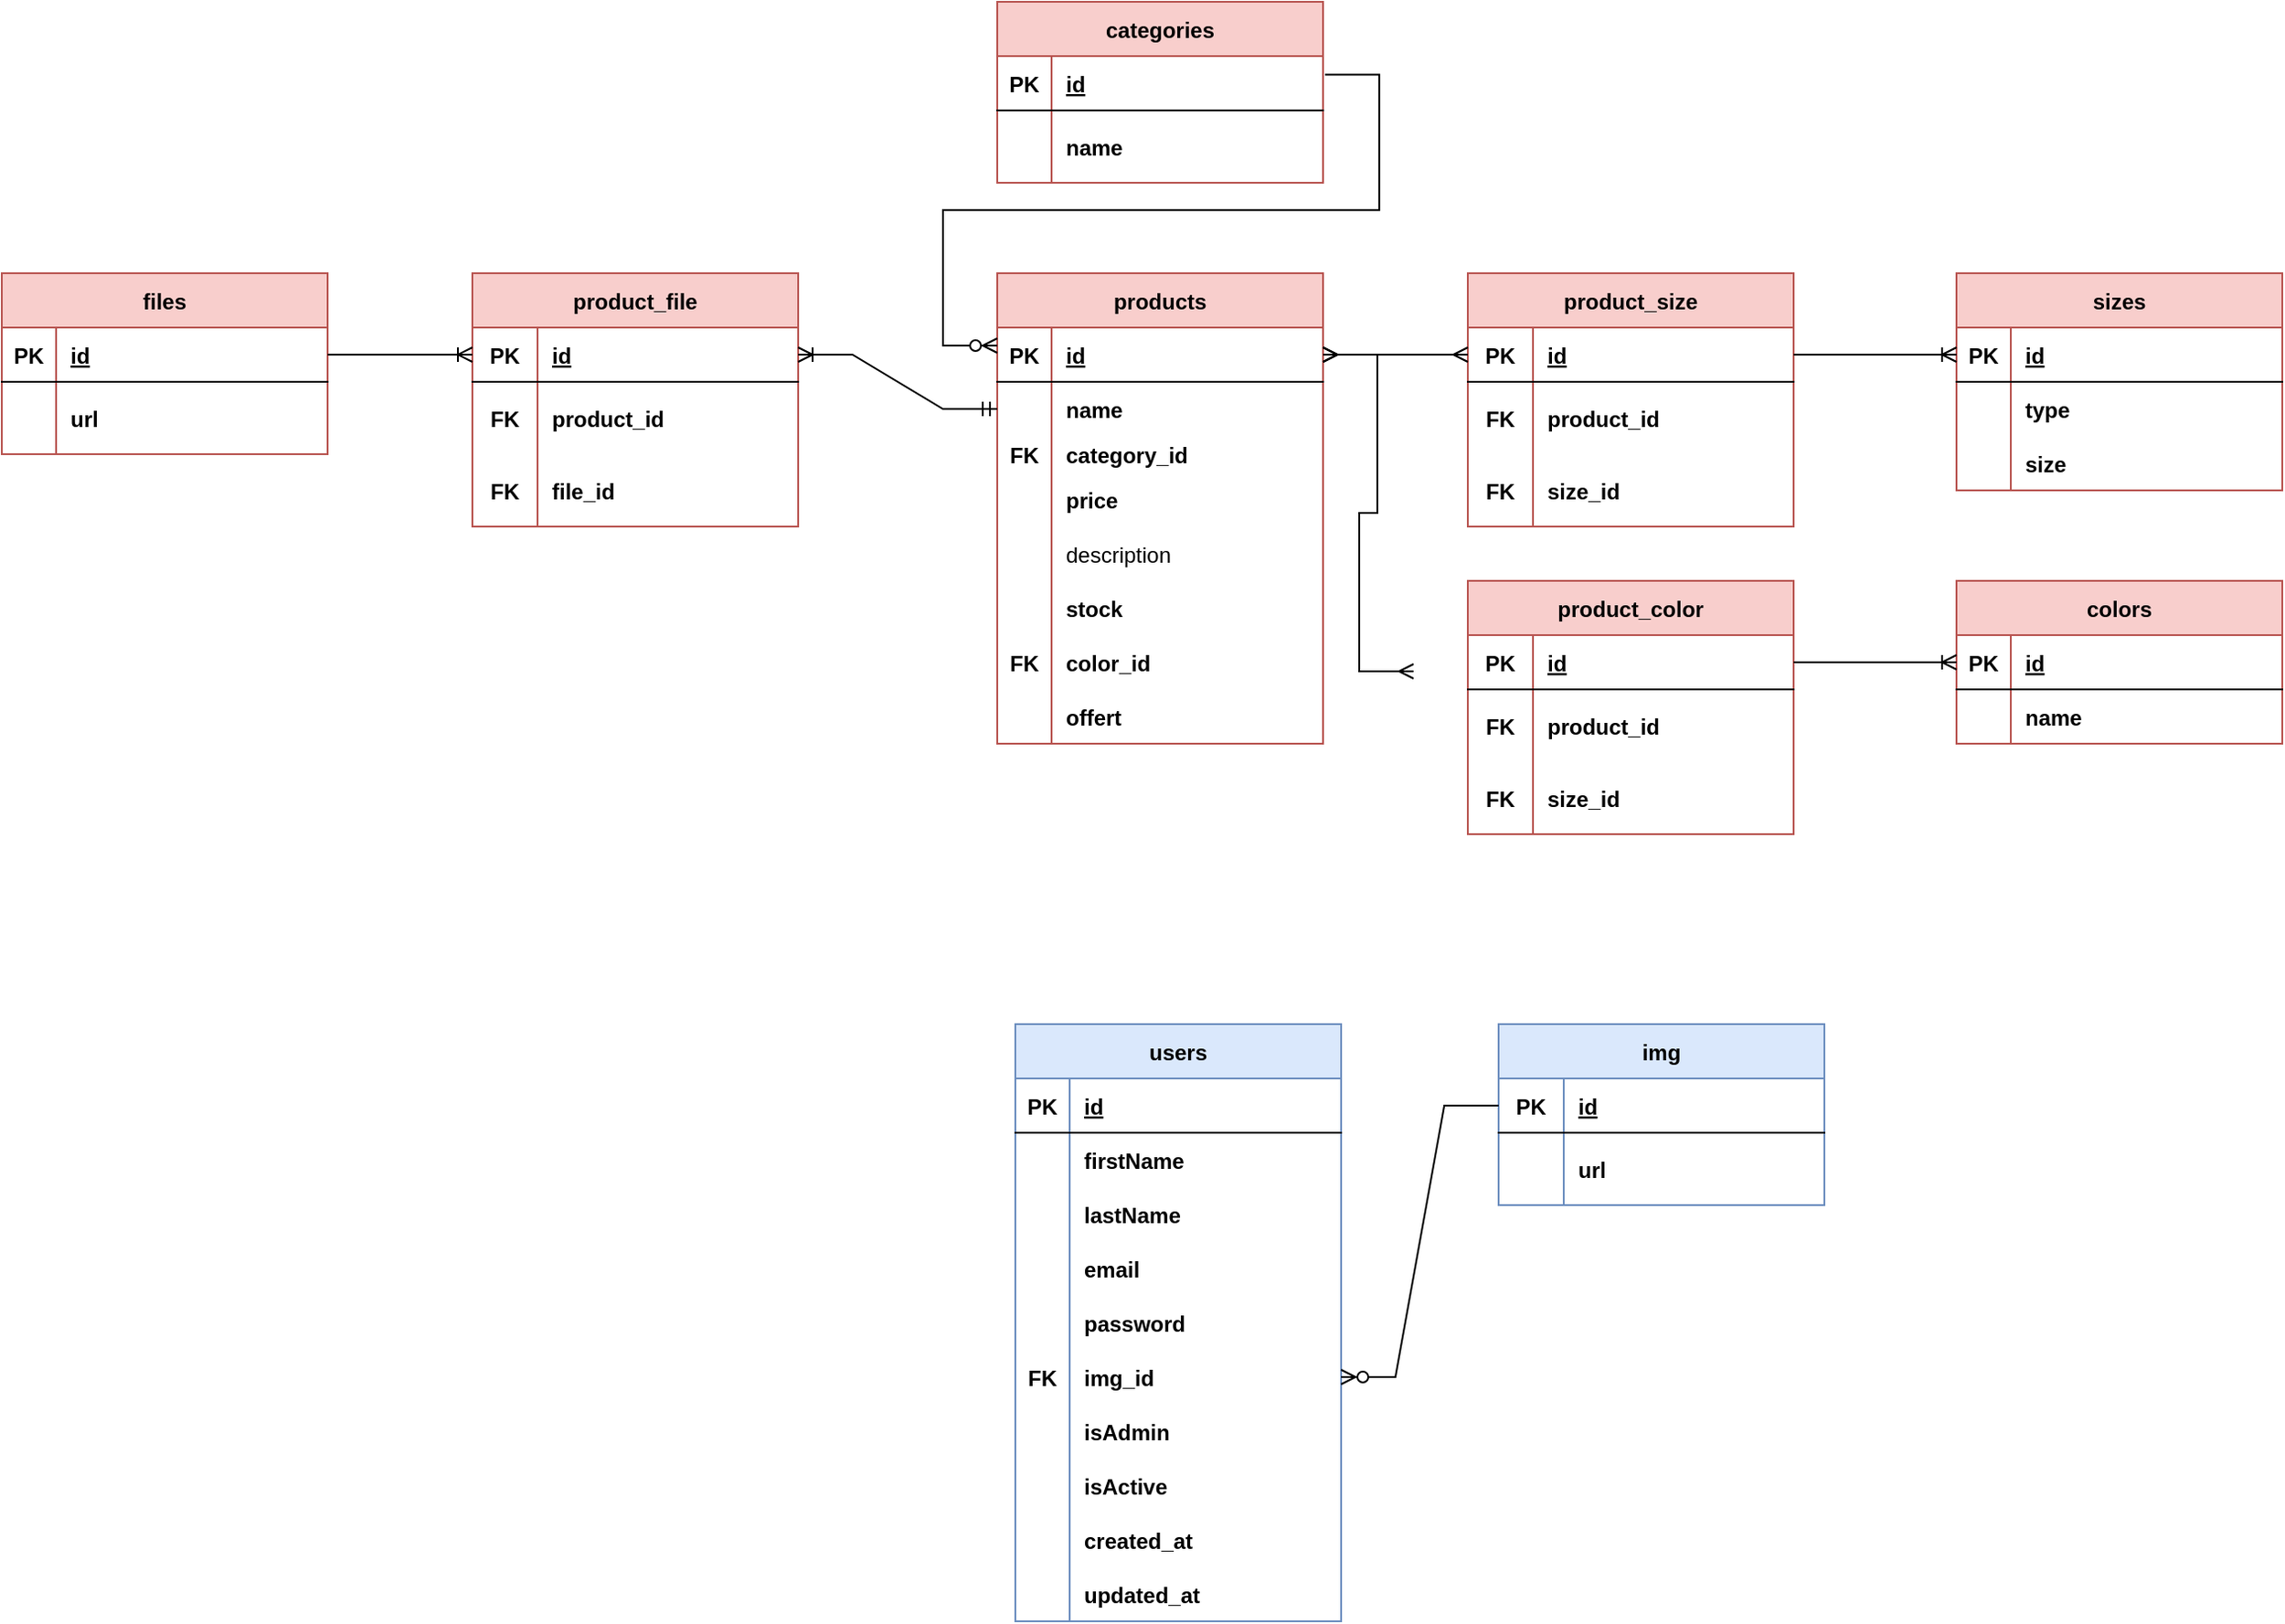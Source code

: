 <mxfile version="18.0.1" type="device"><diagram id="iajrksbG7-iOFeradj6y" name="Page-1"><mxGraphModel dx="1405" dy="705" grid="1" gridSize="10" guides="1" tooltips="1" connect="1" arrows="1" fold="1" page="1" pageScale="1" pageWidth="827" pageHeight="1169" math="0" shadow="0"><root><mxCell id="0"/><mxCell id="1" parent="0"/><mxCell id="GEAb3aBUhUumGhscxFOA-1" value="products" style="shape=table;startSize=30;container=1;collapsible=1;childLayout=tableLayout;fixedRows=1;rowLines=0;fontStyle=1;align=center;resizeLast=1;labelBackgroundColor=none;labelBorderColor=none;fillColor=#f8cecc;strokeColor=#b85450;" parent="1" vertex="1"><mxGeometry x="550" y="170" width="180" height="260" as="geometry"/></mxCell><mxCell id="GEAb3aBUhUumGhscxFOA-2" value="" style="shape=tableRow;horizontal=0;startSize=0;swimlaneHead=0;swimlaneBody=0;fillColor=none;collapsible=0;dropTarget=0;points=[[0,0.5],[1,0.5]];portConstraint=eastwest;top=0;left=0;right=0;bottom=1;" parent="GEAb3aBUhUumGhscxFOA-1" vertex="1"><mxGeometry y="30" width="180" height="30" as="geometry"/></mxCell><mxCell id="GEAb3aBUhUumGhscxFOA-3" value="PK" style="shape=partialRectangle;connectable=0;fillColor=none;top=0;left=0;bottom=0;right=0;fontStyle=1;overflow=hidden;" parent="GEAb3aBUhUumGhscxFOA-2" vertex="1"><mxGeometry width="30" height="30" as="geometry"><mxRectangle width="30" height="30" as="alternateBounds"/></mxGeometry></mxCell><mxCell id="GEAb3aBUhUumGhscxFOA-4" value="id" style="shape=partialRectangle;connectable=0;fillColor=none;top=0;left=0;bottom=0;right=0;align=left;spacingLeft=6;fontStyle=5;overflow=hidden;" parent="GEAb3aBUhUumGhscxFOA-2" vertex="1"><mxGeometry x="30" width="150" height="30" as="geometry"><mxRectangle width="150" height="30" as="alternateBounds"/></mxGeometry></mxCell><mxCell id="GEAb3aBUhUumGhscxFOA-5" value="" style="shape=tableRow;horizontal=0;startSize=0;swimlaneHead=0;swimlaneBody=0;fillColor=none;collapsible=0;dropTarget=0;points=[[0,0.5],[1,0.5]];portConstraint=eastwest;top=0;left=0;right=0;bottom=0;" parent="GEAb3aBUhUumGhscxFOA-1" vertex="1"><mxGeometry y="60" width="180" height="30" as="geometry"/></mxCell><mxCell id="GEAb3aBUhUumGhscxFOA-6" value="" style="shape=partialRectangle;connectable=0;fillColor=none;top=0;left=0;bottom=0;right=0;editable=1;overflow=hidden;" parent="GEAb3aBUhUumGhscxFOA-5" vertex="1"><mxGeometry width="30" height="30" as="geometry"><mxRectangle width="30" height="30" as="alternateBounds"/></mxGeometry></mxCell><mxCell id="GEAb3aBUhUumGhscxFOA-7" value="name" style="shape=partialRectangle;connectable=0;fillColor=none;top=0;left=0;bottom=0;right=0;align=left;spacingLeft=6;overflow=hidden;fontStyle=1" parent="GEAb3aBUhUumGhscxFOA-5" vertex="1"><mxGeometry x="30" width="150" height="30" as="geometry"><mxRectangle width="150" height="30" as="alternateBounds"/></mxGeometry></mxCell><mxCell id="GEAb3aBUhUumGhscxFOA-8" value="" style="shape=tableRow;horizontal=0;startSize=0;swimlaneHead=0;swimlaneBody=0;fillColor=none;collapsible=0;dropTarget=0;points=[[0,0.5],[1,0.5]];portConstraint=eastwest;top=0;left=0;right=0;bottom=0;" parent="GEAb3aBUhUumGhscxFOA-1" vertex="1"><mxGeometry y="90" width="180" height="20" as="geometry"/></mxCell><mxCell id="GEAb3aBUhUumGhscxFOA-9" value="FK" style="shape=partialRectangle;connectable=0;fillColor=none;top=0;left=0;bottom=0;right=0;editable=1;overflow=hidden;fontStyle=1" parent="GEAb3aBUhUumGhscxFOA-8" vertex="1"><mxGeometry width="30" height="20" as="geometry"><mxRectangle width="30" height="20" as="alternateBounds"/></mxGeometry></mxCell><mxCell id="GEAb3aBUhUumGhscxFOA-10" value="category_id" style="shape=partialRectangle;connectable=0;fillColor=none;top=0;left=0;bottom=0;right=0;align=left;spacingLeft=6;overflow=hidden;fontStyle=1" parent="GEAb3aBUhUumGhscxFOA-8" vertex="1"><mxGeometry x="30" width="150" height="20" as="geometry"><mxRectangle width="150" height="20" as="alternateBounds"/></mxGeometry></mxCell><mxCell id="GEAb3aBUhUumGhscxFOA-23" value="" style="shape=tableRow;horizontal=0;startSize=0;swimlaneHead=0;swimlaneBody=0;fillColor=none;collapsible=0;dropTarget=0;points=[[0,0.5],[1,0.5]];portConstraint=eastwest;top=0;left=0;right=0;bottom=0;" parent="GEAb3aBUhUumGhscxFOA-1" vertex="1"><mxGeometry y="110" width="180" height="30" as="geometry"/></mxCell><mxCell id="GEAb3aBUhUumGhscxFOA-24" value="" style="shape=partialRectangle;connectable=0;fillColor=none;top=0;left=0;bottom=0;right=0;editable=1;overflow=hidden;" parent="GEAb3aBUhUumGhscxFOA-23" vertex="1"><mxGeometry width="30" height="30" as="geometry"><mxRectangle width="30" height="30" as="alternateBounds"/></mxGeometry></mxCell><mxCell id="GEAb3aBUhUumGhscxFOA-25" value="price" style="shape=partialRectangle;connectable=0;fillColor=none;top=0;left=0;bottom=0;right=0;align=left;spacingLeft=6;overflow=hidden;fontStyle=1" parent="GEAb3aBUhUumGhscxFOA-23" vertex="1"><mxGeometry x="30" width="150" height="30" as="geometry"><mxRectangle width="150" height="30" as="alternateBounds"/></mxGeometry></mxCell><mxCell id="GEAb3aBUhUumGhscxFOA-26" value="" style="shape=tableRow;horizontal=0;startSize=0;swimlaneHead=0;swimlaneBody=0;fillColor=none;collapsible=0;dropTarget=0;points=[[0,0.5],[1,0.5]];portConstraint=eastwest;top=0;left=0;right=0;bottom=0;" parent="GEAb3aBUhUumGhscxFOA-1" vertex="1"><mxGeometry y="140" width="180" height="30" as="geometry"/></mxCell><mxCell id="GEAb3aBUhUumGhscxFOA-27" value="" style="shape=partialRectangle;connectable=0;fillColor=none;top=0;left=0;bottom=0;right=0;editable=1;overflow=hidden;" parent="GEAb3aBUhUumGhscxFOA-26" vertex="1"><mxGeometry width="30" height="30" as="geometry"><mxRectangle width="30" height="30" as="alternateBounds"/></mxGeometry></mxCell><mxCell id="GEAb3aBUhUumGhscxFOA-28" value="description" style="shape=partialRectangle;connectable=0;fillColor=none;top=0;left=0;bottom=0;right=0;align=left;spacingLeft=6;overflow=hidden;" parent="GEAb3aBUhUumGhscxFOA-26" vertex="1"><mxGeometry x="30" width="150" height="30" as="geometry"><mxRectangle width="150" height="30" as="alternateBounds"/></mxGeometry></mxCell><mxCell id="GEAb3aBUhUumGhscxFOA-29" value="" style="shape=tableRow;horizontal=0;startSize=0;swimlaneHead=0;swimlaneBody=0;fillColor=none;collapsible=0;dropTarget=0;points=[[0,0.5],[1,0.5]];portConstraint=eastwest;top=0;left=0;right=0;bottom=0;" parent="GEAb3aBUhUumGhscxFOA-1" vertex="1"><mxGeometry y="170" width="180" height="30" as="geometry"/></mxCell><mxCell id="GEAb3aBUhUumGhscxFOA-30" value="" style="shape=partialRectangle;connectable=0;fillColor=none;top=0;left=0;bottom=0;right=0;editable=1;overflow=hidden;" parent="GEAb3aBUhUumGhscxFOA-29" vertex="1"><mxGeometry width="30" height="30" as="geometry"><mxRectangle width="30" height="30" as="alternateBounds"/></mxGeometry></mxCell><mxCell id="GEAb3aBUhUumGhscxFOA-31" value="stock" style="shape=partialRectangle;connectable=0;fillColor=none;top=0;left=0;bottom=0;right=0;align=left;spacingLeft=6;overflow=hidden;fontStyle=1" parent="GEAb3aBUhUumGhscxFOA-29" vertex="1"><mxGeometry x="30" width="150" height="30" as="geometry"><mxRectangle width="150" height="30" as="alternateBounds"/></mxGeometry></mxCell><mxCell id="GEAb3aBUhUumGhscxFOA-35" value="" style="shape=tableRow;horizontal=0;startSize=0;swimlaneHead=0;swimlaneBody=0;fillColor=none;collapsible=0;dropTarget=0;points=[[0,0.5],[1,0.5]];portConstraint=eastwest;top=0;left=0;right=0;bottom=0;" parent="GEAb3aBUhUumGhscxFOA-1" vertex="1"><mxGeometry y="200" width="180" height="30" as="geometry"/></mxCell><mxCell id="GEAb3aBUhUumGhscxFOA-36" value="FK" style="shape=partialRectangle;connectable=0;fillColor=none;top=0;left=0;bottom=0;right=0;editable=1;overflow=hidden;fontStyle=1" parent="GEAb3aBUhUumGhscxFOA-35" vertex="1"><mxGeometry width="30" height="30" as="geometry"><mxRectangle width="30" height="30" as="alternateBounds"/></mxGeometry></mxCell><mxCell id="GEAb3aBUhUumGhscxFOA-37" value="color_id" style="shape=partialRectangle;connectable=0;fillColor=none;top=0;left=0;bottom=0;right=0;align=left;spacingLeft=6;overflow=hidden;fontStyle=1" parent="GEAb3aBUhUumGhscxFOA-35" vertex="1"><mxGeometry x="30" width="150" height="30" as="geometry"><mxRectangle width="150" height="30" as="alternateBounds"/></mxGeometry></mxCell><mxCell id="GEAb3aBUhUumGhscxFOA-38" value="" style="shape=tableRow;horizontal=0;startSize=0;swimlaneHead=0;swimlaneBody=0;fillColor=none;collapsible=0;dropTarget=0;points=[[0,0.5],[1,0.5]];portConstraint=eastwest;top=0;left=0;right=0;bottom=0;" parent="GEAb3aBUhUumGhscxFOA-1" vertex="1"><mxGeometry y="230" width="180" height="30" as="geometry"/></mxCell><mxCell id="GEAb3aBUhUumGhscxFOA-39" value="" style="shape=partialRectangle;connectable=0;fillColor=none;top=0;left=0;bottom=0;right=0;editable=1;overflow=hidden;" parent="GEAb3aBUhUumGhscxFOA-38" vertex="1"><mxGeometry width="30" height="30" as="geometry"><mxRectangle width="30" height="30" as="alternateBounds"/></mxGeometry></mxCell><mxCell id="GEAb3aBUhUumGhscxFOA-40" value="offert" style="shape=partialRectangle;connectable=0;fillColor=none;top=0;left=0;bottom=0;right=0;align=left;spacingLeft=6;overflow=hidden;fontStyle=1" parent="GEAb3aBUhUumGhscxFOA-38" vertex="1"><mxGeometry x="30" width="150" height="30" as="geometry"><mxRectangle width="150" height="30" as="alternateBounds"/></mxGeometry></mxCell><mxCell id="GEAb3aBUhUumGhscxFOA-41" value="users" style="shape=table;startSize=30;container=1;collapsible=1;childLayout=tableLayout;fixedRows=1;rowLines=0;fontStyle=1;align=center;resizeLast=1;fillColor=#dae8fc;strokeColor=#6c8ebf;" parent="1" vertex="1"><mxGeometry x="560" y="585" width="180" height="330" as="geometry"/></mxCell><mxCell id="GEAb3aBUhUumGhscxFOA-42" value="" style="shape=tableRow;horizontal=0;startSize=0;swimlaneHead=0;swimlaneBody=0;fillColor=none;collapsible=0;dropTarget=0;points=[[0,0.5],[1,0.5]];portConstraint=eastwest;top=0;left=0;right=0;bottom=1;" parent="GEAb3aBUhUumGhscxFOA-41" vertex="1"><mxGeometry y="30" width="180" height="30" as="geometry"/></mxCell><mxCell id="GEAb3aBUhUumGhscxFOA-43" value="PK" style="shape=partialRectangle;connectable=0;fillColor=none;top=0;left=0;bottom=0;right=0;fontStyle=1;overflow=hidden;" parent="GEAb3aBUhUumGhscxFOA-42" vertex="1"><mxGeometry width="30" height="30" as="geometry"><mxRectangle width="30" height="30" as="alternateBounds"/></mxGeometry></mxCell><mxCell id="GEAb3aBUhUumGhscxFOA-44" value="id" style="shape=partialRectangle;connectable=0;fillColor=none;top=0;left=0;bottom=0;right=0;align=left;spacingLeft=6;fontStyle=5;overflow=hidden;" parent="GEAb3aBUhUumGhscxFOA-42" vertex="1"><mxGeometry x="30" width="150" height="30" as="geometry"><mxRectangle width="150" height="30" as="alternateBounds"/></mxGeometry></mxCell><mxCell id="GEAb3aBUhUumGhscxFOA-45" value="" style="shape=tableRow;horizontal=0;startSize=0;swimlaneHead=0;swimlaneBody=0;fillColor=none;collapsible=0;dropTarget=0;points=[[0,0.5],[1,0.5]];portConstraint=eastwest;top=0;left=0;right=0;bottom=0;" parent="GEAb3aBUhUumGhscxFOA-41" vertex="1"><mxGeometry y="60" width="180" height="30" as="geometry"/></mxCell><mxCell id="GEAb3aBUhUumGhscxFOA-46" value="" style="shape=partialRectangle;connectable=0;fillColor=none;top=0;left=0;bottom=0;right=0;editable=1;overflow=hidden;" parent="GEAb3aBUhUumGhscxFOA-45" vertex="1"><mxGeometry width="30" height="30" as="geometry"><mxRectangle width="30" height="30" as="alternateBounds"/></mxGeometry></mxCell><mxCell id="GEAb3aBUhUumGhscxFOA-47" value="firstName" style="shape=partialRectangle;connectable=0;fillColor=none;top=0;left=0;bottom=0;right=0;align=left;spacingLeft=6;overflow=hidden;fontStyle=1" parent="GEAb3aBUhUumGhscxFOA-45" vertex="1"><mxGeometry x="30" width="150" height="30" as="geometry"><mxRectangle width="150" height="30" as="alternateBounds"/></mxGeometry></mxCell><mxCell id="GEAb3aBUhUumGhscxFOA-48" value="" style="shape=tableRow;horizontal=0;startSize=0;swimlaneHead=0;swimlaneBody=0;fillColor=none;collapsible=0;dropTarget=0;points=[[0,0.5],[1,0.5]];portConstraint=eastwest;top=0;left=0;right=0;bottom=0;" parent="GEAb3aBUhUumGhscxFOA-41" vertex="1"><mxGeometry y="90" width="180" height="30" as="geometry"/></mxCell><mxCell id="GEAb3aBUhUumGhscxFOA-49" value="" style="shape=partialRectangle;connectable=0;fillColor=none;top=0;left=0;bottom=0;right=0;editable=1;overflow=hidden;" parent="GEAb3aBUhUumGhscxFOA-48" vertex="1"><mxGeometry width="30" height="30" as="geometry"><mxRectangle width="30" height="30" as="alternateBounds"/></mxGeometry></mxCell><mxCell id="GEAb3aBUhUumGhscxFOA-50" value="lastName" style="shape=partialRectangle;connectable=0;fillColor=none;top=0;left=0;bottom=0;right=0;align=left;spacingLeft=6;overflow=hidden;fontStyle=1" parent="GEAb3aBUhUumGhscxFOA-48" vertex="1"><mxGeometry x="30" width="150" height="30" as="geometry"><mxRectangle width="150" height="30" as="alternateBounds"/></mxGeometry></mxCell><mxCell id="GEAb3aBUhUumGhscxFOA-51" value="" style="shape=tableRow;horizontal=0;startSize=0;swimlaneHead=0;swimlaneBody=0;fillColor=none;collapsible=0;dropTarget=0;points=[[0,0.5],[1,0.5]];portConstraint=eastwest;top=0;left=0;right=0;bottom=0;" parent="GEAb3aBUhUumGhscxFOA-41" vertex="1"><mxGeometry y="120" width="180" height="30" as="geometry"/></mxCell><mxCell id="GEAb3aBUhUumGhscxFOA-52" value="" style="shape=partialRectangle;connectable=0;fillColor=none;top=0;left=0;bottom=0;right=0;editable=1;overflow=hidden;" parent="GEAb3aBUhUumGhscxFOA-51" vertex="1"><mxGeometry width="30" height="30" as="geometry"><mxRectangle width="30" height="30" as="alternateBounds"/></mxGeometry></mxCell><mxCell id="GEAb3aBUhUumGhscxFOA-53" value="email" style="shape=partialRectangle;connectable=0;fillColor=none;top=0;left=0;bottom=0;right=0;align=left;spacingLeft=6;overflow=hidden;fontStyle=1" parent="GEAb3aBUhUumGhscxFOA-51" vertex="1"><mxGeometry x="30" width="150" height="30" as="geometry"><mxRectangle width="150" height="30" as="alternateBounds"/></mxGeometry></mxCell><mxCell id="GEAb3aBUhUumGhscxFOA-54" value="" style="shape=tableRow;horizontal=0;startSize=0;swimlaneHead=0;swimlaneBody=0;fillColor=none;collapsible=0;dropTarget=0;points=[[0,0.5],[1,0.5]];portConstraint=eastwest;top=0;left=0;right=0;bottom=0;" parent="GEAb3aBUhUumGhscxFOA-41" vertex="1"><mxGeometry y="150" width="180" height="30" as="geometry"/></mxCell><mxCell id="GEAb3aBUhUumGhscxFOA-55" value="" style="shape=partialRectangle;connectable=0;fillColor=none;top=0;left=0;bottom=0;right=0;editable=1;overflow=hidden;" parent="GEAb3aBUhUumGhscxFOA-54" vertex="1"><mxGeometry width="30" height="30" as="geometry"><mxRectangle width="30" height="30" as="alternateBounds"/></mxGeometry></mxCell><mxCell id="GEAb3aBUhUumGhscxFOA-56" value="password" style="shape=partialRectangle;connectable=0;fillColor=none;top=0;left=0;bottom=0;right=0;align=left;spacingLeft=6;overflow=hidden;fontStyle=1" parent="GEAb3aBUhUumGhscxFOA-54" vertex="1"><mxGeometry x="30" width="150" height="30" as="geometry"><mxRectangle width="150" height="30" as="alternateBounds"/></mxGeometry></mxCell><mxCell id="GEAb3aBUhUumGhscxFOA-57" value="" style="shape=tableRow;horizontal=0;startSize=0;swimlaneHead=0;swimlaneBody=0;fillColor=none;collapsible=0;dropTarget=0;points=[[0,0.5],[1,0.5]];portConstraint=eastwest;top=0;left=0;right=0;bottom=0;" parent="GEAb3aBUhUumGhscxFOA-41" vertex="1"><mxGeometry y="180" width="180" height="30" as="geometry"/></mxCell><mxCell id="GEAb3aBUhUumGhscxFOA-58" value="FK" style="shape=partialRectangle;connectable=0;fillColor=none;top=0;left=0;bottom=0;right=0;editable=1;overflow=hidden;fontStyle=1" parent="GEAb3aBUhUumGhscxFOA-57" vertex="1"><mxGeometry width="30" height="30" as="geometry"><mxRectangle width="30" height="30" as="alternateBounds"/></mxGeometry></mxCell><mxCell id="GEAb3aBUhUumGhscxFOA-59" value="img_id" style="shape=partialRectangle;connectable=0;fillColor=none;top=0;left=0;bottom=0;right=0;align=left;spacingLeft=6;overflow=hidden;fontStyle=1" parent="GEAb3aBUhUumGhscxFOA-57" vertex="1"><mxGeometry x="30" width="150" height="30" as="geometry"><mxRectangle width="150" height="30" as="alternateBounds"/></mxGeometry></mxCell><mxCell id="GEAb3aBUhUumGhscxFOA-60" value="" style="shape=tableRow;horizontal=0;startSize=0;swimlaneHead=0;swimlaneBody=0;fillColor=none;collapsible=0;dropTarget=0;points=[[0,0.5],[1,0.5]];portConstraint=eastwest;top=0;left=0;right=0;bottom=0;" parent="GEAb3aBUhUumGhscxFOA-41" vertex="1"><mxGeometry y="210" width="180" height="30" as="geometry"/></mxCell><mxCell id="GEAb3aBUhUumGhscxFOA-61" value="" style="shape=partialRectangle;connectable=0;fillColor=none;top=0;left=0;bottom=0;right=0;editable=1;overflow=hidden;" parent="GEAb3aBUhUumGhscxFOA-60" vertex="1"><mxGeometry width="30" height="30" as="geometry"><mxRectangle width="30" height="30" as="alternateBounds"/></mxGeometry></mxCell><mxCell id="GEAb3aBUhUumGhscxFOA-62" value="isAdmin" style="shape=partialRectangle;connectable=0;fillColor=none;top=0;left=0;bottom=0;right=0;align=left;spacingLeft=6;overflow=hidden;fontStyle=1" parent="GEAb3aBUhUumGhscxFOA-60" vertex="1"><mxGeometry x="30" width="150" height="30" as="geometry"><mxRectangle width="150" height="30" as="alternateBounds"/></mxGeometry></mxCell><mxCell id="GEAb3aBUhUumGhscxFOA-63" value="" style="shape=tableRow;horizontal=0;startSize=0;swimlaneHead=0;swimlaneBody=0;fillColor=none;collapsible=0;dropTarget=0;points=[[0,0.5],[1,0.5]];portConstraint=eastwest;top=0;left=0;right=0;bottom=0;" parent="GEAb3aBUhUumGhscxFOA-41" vertex="1"><mxGeometry y="240" width="180" height="30" as="geometry"/></mxCell><mxCell id="GEAb3aBUhUumGhscxFOA-64" value="" style="shape=partialRectangle;connectable=0;fillColor=none;top=0;left=0;bottom=0;right=0;editable=1;overflow=hidden;" parent="GEAb3aBUhUumGhscxFOA-63" vertex="1"><mxGeometry width="30" height="30" as="geometry"><mxRectangle width="30" height="30" as="alternateBounds"/></mxGeometry></mxCell><mxCell id="GEAb3aBUhUumGhscxFOA-65" value="isActive" style="shape=partialRectangle;connectable=0;fillColor=none;top=0;left=0;bottom=0;right=0;align=left;spacingLeft=6;overflow=hidden;fontStyle=1" parent="GEAb3aBUhUumGhscxFOA-63" vertex="1"><mxGeometry x="30" width="150" height="30" as="geometry"><mxRectangle width="150" height="30" as="alternateBounds"/></mxGeometry></mxCell><mxCell id="GEAb3aBUhUumGhscxFOA-423" value="" style="shape=tableRow;horizontal=0;startSize=0;swimlaneHead=0;swimlaneBody=0;fillColor=none;collapsible=0;dropTarget=0;points=[[0,0.5],[1,0.5]];portConstraint=eastwest;top=0;left=0;right=0;bottom=0;" parent="GEAb3aBUhUumGhscxFOA-41" vertex="1"><mxGeometry y="270" width="180" height="30" as="geometry"/></mxCell><mxCell id="GEAb3aBUhUumGhscxFOA-424" value="" style="shape=partialRectangle;connectable=0;fillColor=none;top=0;left=0;bottom=0;right=0;editable=1;overflow=hidden;" parent="GEAb3aBUhUumGhscxFOA-423" vertex="1"><mxGeometry width="30" height="30" as="geometry"><mxRectangle width="30" height="30" as="alternateBounds"/></mxGeometry></mxCell><mxCell id="GEAb3aBUhUumGhscxFOA-425" value="created_at" style="shape=partialRectangle;connectable=0;fillColor=none;top=0;left=0;bottom=0;right=0;align=left;spacingLeft=6;overflow=hidden;fontStyle=1" parent="GEAb3aBUhUumGhscxFOA-423" vertex="1"><mxGeometry x="30" width="150" height="30" as="geometry"><mxRectangle width="150" height="30" as="alternateBounds"/></mxGeometry></mxCell><mxCell id="GemxtytP-5EKlmzL_Mdu-1" value="" style="shape=tableRow;horizontal=0;startSize=0;swimlaneHead=0;swimlaneBody=0;fillColor=none;collapsible=0;dropTarget=0;points=[[0,0.5],[1,0.5]];portConstraint=eastwest;top=0;left=0;right=0;bottom=0;" parent="GEAb3aBUhUumGhscxFOA-41" vertex="1"><mxGeometry y="300" width="180" height="30" as="geometry"/></mxCell><mxCell id="GemxtytP-5EKlmzL_Mdu-2" value="" style="shape=partialRectangle;connectable=0;fillColor=none;top=0;left=0;bottom=0;right=0;editable=1;overflow=hidden;" parent="GemxtytP-5EKlmzL_Mdu-1" vertex="1"><mxGeometry width="30" height="30" as="geometry"><mxRectangle width="30" height="30" as="alternateBounds"/></mxGeometry></mxCell><mxCell id="GemxtytP-5EKlmzL_Mdu-3" value="updated_at" style="shape=partialRectangle;connectable=0;fillColor=none;top=0;left=0;bottom=0;right=0;align=left;spacingLeft=6;overflow=hidden;fontStyle=1" parent="GemxtytP-5EKlmzL_Mdu-1" vertex="1"><mxGeometry x="30" width="150" height="30" as="geometry"><mxRectangle width="150" height="30" as="alternateBounds"/></mxGeometry></mxCell><mxCell id="GEAb3aBUhUumGhscxFOA-189" value="files" style="shape=table;startSize=30;container=1;collapsible=1;childLayout=tableLayout;fixedRows=1;rowLines=0;fontStyle=1;align=center;resizeLast=1;labelBorderColor=none;verticalAlign=middle;fillColor=#f8cecc;strokeColor=#b85450;" parent="1" vertex="1"><mxGeometry y="170" width="180" height="100" as="geometry"/></mxCell><mxCell id="GEAb3aBUhUumGhscxFOA-190" value="" style="shape=tableRow;horizontal=0;startSize=0;swimlaneHead=0;swimlaneBody=0;fillColor=none;collapsible=0;dropTarget=0;points=[[0,0.5],[1,0.5]];portConstraint=eastwest;top=0;left=0;right=0;bottom=1;labelBorderColor=default;" parent="GEAb3aBUhUumGhscxFOA-189" vertex="1"><mxGeometry y="30" width="180" height="30" as="geometry"/></mxCell><mxCell id="GEAb3aBUhUumGhscxFOA-191" value="PK" style="shape=partialRectangle;connectable=0;fillColor=none;top=0;left=0;bottom=0;right=0;fontStyle=1;overflow=hidden;labelBorderColor=none;" parent="GEAb3aBUhUumGhscxFOA-190" vertex="1"><mxGeometry width="30" height="30" as="geometry"><mxRectangle width="30" height="30" as="alternateBounds"/></mxGeometry></mxCell><mxCell id="GEAb3aBUhUumGhscxFOA-192" value="id" style="shape=partialRectangle;connectable=0;fillColor=none;top=0;left=0;bottom=0;right=0;align=left;spacingLeft=6;fontStyle=5;overflow=hidden;labelBorderColor=none;" parent="GEAb3aBUhUumGhscxFOA-190" vertex="1"><mxGeometry x="30" width="150" height="30" as="geometry"><mxRectangle width="150" height="30" as="alternateBounds"/></mxGeometry></mxCell><mxCell id="GEAb3aBUhUumGhscxFOA-228" value="" style="shape=tableRow;horizontal=0;startSize=0;swimlaneHead=0;swimlaneBody=0;fillColor=none;collapsible=0;dropTarget=0;points=[[0,0.5],[1,0.5]];portConstraint=eastwest;top=0;left=0;right=0;bottom=0;labelBorderColor=default;" parent="GEAb3aBUhUumGhscxFOA-189" vertex="1"><mxGeometry y="60" width="180" height="40" as="geometry"/></mxCell><mxCell id="GEAb3aBUhUumGhscxFOA-229" value="" style="shape=partialRectangle;connectable=0;fillColor=none;top=0;left=0;bottom=0;right=0;editable=1;overflow=hidden;labelBorderColor=default;" parent="GEAb3aBUhUumGhscxFOA-228" vertex="1"><mxGeometry width="30" height="40" as="geometry"><mxRectangle width="30" height="40" as="alternateBounds"/></mxGeometry></mxCell><mxCell id="GEAb3aBUhUumGhscxFOA-230" value="url" style="shape=partialRectangle;connectable=0;fillColor=none;top=0;left=0;bottom=0;right=0;align=left;spacingLeft=6;overflow=hidden;labelBorderColor=none;fontStyle=1" parent="GEAb3aBUhUumGhscxFOA-228" vertex="1"><mxGeometry x="30" width="150" height="40" as="geometry"><mxRectangle width="150" height="40" as="alternateBounds"/></mxGeometry></mxCell><mxCell id="GEAb3aBUhUumGhscxFOA-205" value="categories" style="shape=table;startSize=30;container=1;collapsible=1;childLayout=tableLayout;fixedRows=1;rowLines=0;fontStyle=1;align=center;resizeLast=1;labelBorderColor=none;verticalAlign=middle;fillColor=#f8cecc;strokeColor=#b85450;" parent="1" vertex="1"><mxGeometry x="550" y="20" width="180" height="100" as="geometry"/></mxCell><mxCell id="GEAb3aBUhUumGhscxFOA-206" value="" style="shape=tableRow;horizontal=0;startSize=0;swimlaneHead=0;swimlaneBody=0;fillColor=none;collapsible=0;dropTarget=0;points=[[0,0.5],[1,0.5]];portConstraint=eastwest;top=0;left=0;right=0;bottom=1;labelBorderColor=default;" parent="GEAb3aBUhUumGhscxFOA-205" vertex="1"><mxGeometry y="30" width="180" height="30" as="geometry"/></mxCell><mxCell id="GEAb3aBUhUumGhscxFOA-207" value="PK" style="shape=partialRectangle;connectable=0;fillColor=none;top=0;left=0;bottom=0;right=0;fontStyle=1;overflow=hidden;labelBorderColor=none;" parent="GEAb3aBUhUumGhscxFOA-206" vertex="1"><mxGeometry width="30" height="30" as="geometry"><mxRectangle width="30" height="30" as="alternateBounds"/></mxGeometry></mxCell><mxCell id="GEAb3aBUhUumGhscxFOA-208" value="id" style="shape=partialRectangle;connectable=0;fillColor=none;top=0;left=0;bottom=0;right=0;align=left;spacingLeft=6;fontStyle=5;overflow=hidden;labelBorderColor=none;" parent="GEAb3aBUhUumGhscxFOA-206" vertex="1"><mxGeometry x="30" width="150" height="30" as="geometry"><mxRectangle width="150" height="30" as="alternateBounds"/></mxGeometry></mxCell><mxCell id="GEAb3aBUhUumGhscxFOA-209" value="" style="shape=tableRow;horizontal=0;startSize=0;swimlaneHead=0;swimlaneBody=0;fillColor=none;collapsible=0;dropTarget=0;points=[[0,0.5],[1,0.5]];portConstraint=eastwest;top=0;left=0;right=0;bottom=0;labelBorderColor=default;" parent="GEAb3aBUhUumGhscxFOA-205" vertex="1"><mxGeometry y="60" width="180" height="40" as="geometry"/></mxCell><mxCell id="GEAb3aBUhUumGhscxFOA-210" value="" style="shape=partialRectangle;connectable=0;fillColor=none;top=0;left=0;bottom=0;right=0;editable=1;overflow=hidden;labelBorderColor=default;" parent="GEAb3aBUhUumGhscxFOA-209" vertex="1"><mxGeometry width="30" height="40" as="geometry"><mxRectangle width="30" height="40" as="alternateBounds"/></mxGeometry></mxCell><mxCell id="GEAb3aBUhUumGhscxFOA-211" value="name" style="shape=partialRectangle;connectable=0;fillColor=none;top=0;left=0;bottom=0;right=0;align=left;spacingLeft=6;overflow=hidden;labelBorderColor=none;fontStyle=1" parent="GEAb3aBUhUumGhscxFOA-209" vertex="1"><mxGeometry x="30" width="150" height="40" as="geometry"><mxRectangle width="150" height="40" as="alternateBounds"/></mxGeometry></mxCell><mxCell id="GEAb3aBUhUumGhscxFOA-231" value="product_file" style="shape=table;startSize=30;container=1;collapsible=1;childLayout=tableLayout;fixedRows=1;rowLines=0;fontStyle=1;align=center;resizeLast=1;labelBorderColor=none;verticalAlign=middle;fillColor=#f8cecc;strokeColor=#b85450;" parent="1" vertex="1"><mxGeometry x="260" y="170" width="180" height="140" as="geometry"/></mxCell><mxCell id="GEAb3aBUhUumGhscxFOA-232" value="" style="shape=tableRow;horizontal=0;startSize=0;swimlaneHead=0;swimlaneBody=0;fillColor=none;collapsible=0;dropTarget=0;points=[[0,0.5],[1,0.5]];portConstraint=eastwest;top=0;left=0;right=0;bottom=1;labelBorderColor=default;" parent="GEAb3aBUhUumGhscxFOA-231" vertex="1"><mxGeometry y="30" width="180" height="30" as="geometry"/></mxCell><mxCell id="GEAb3aBUhUumGhscxFOA-233" value="PK" style="shape=partialRectangle;connectable=0;fillColor=none;top=0;left=0;bottom=0;right=0;fontStyle=1;overflow=hidden;labelBorderColor=none;" parent="GEAb3aBUhUumGhscxFOA-232" vertex="1"><mxGeometry width="36" height="30" as="geometry"><mxRectangle width="36" height="30" as="alternateBounds"/></mxGeometry></mxCell><mxCell id="GEAb3aBUhUumGhscxFOA-234" value="id" style="shape=partialRectangle;connectable=0;fillColor=none;top=0;left=0;bottom=0;right=0;align=left;spacingLeft=6;fontStyle=5;overflow=hidden;labelBorderColor=none;" parent="GEAb3aBUhUumGhscxFOA-232" vertex="1"><mxGeometry x="36" width="144" height="30" as="geometry"><mxRectangle width="144" height="30" as="alternateBounds"/></mxGeometry></mxCell><mxCell id="GEAb3aBUhUumGhscxFOA-235" value="" style="shape=tableRow;horizontal=0;startSize=0;swimlaneHead=0;swimlaneBody=0;fillColor=none;collapsible=0;dropTarget=0;points=[[0,0.5],[1,0.5]];portConstraint=eastwest;top=0;left=0;right=0;bottom=0;labelBorderColor=default;" parent="GEAb3aBUhUumGhscxFOA-231" vertex="1"><mxGeometry y="60" width="180" height="40" as="geometry"/></mxCell><mxCell id="GEAb3aBUhUumGhscxFOA-236" value="FK" style="shape=partialRectangle;connectable=0;fillColor=none;top=0;left=0;bottom=0;right=0;editable=1;overflow=hidden;labelBorderColor=none;fontStyle=1" parent="GEAb3aBUhUumGhscxFOA-235" vertex="1"><mxGeometry width="36" height="40" as="geometry"><mxRectangle width="36" height="40" as="alternateBounds"/></mxGeometry></mxCell><mxCell id="GEAb3aBUhUumGhscxFOA-237" value="product_id" style="shape=partialRectangle;connectable=0;fillColor=none;top=0;left=0;bottom=0;right=0;align=left;spacingLeft=6;overflow=hidden;labelBorderColor=none;fontStyle=1" parent="GEAb3aBUhUumGhscxFOA-235" vertex="1"><mxGeometry x="36" width="144" height="40" as="geometry"><mxRectangle width="144" height="40" as="alternateBounds"/></mxGeometry></mxCell><mxCell id="GEAb3aBUhUumGhscxFOA-238" value="" style="shape=tableRow;horizontal=0;startSize=0;swimlaneHead=0;swimlaneBody=0;fillColor=none;collapsible=0;dropTarget=0;points=[[0,0.5],[1,0.5]];portConstraint=eastwest;top=0;left=0;right=0;bottom=0;labelBorderColor=default;" parent="GEAb3aBUhUumGhscxFOA-231" vertex="1"><mxGeometry y="100" width="180" height="40" as="geometry"/></mxCell><mxCell id="GEAb3aBUhUumGhscxFOA-239" value="FK" style="shape=partialRectangle;connectable=0;fillColor=none;top=0;left=0;bottom=0;right=0;editable=1;overflow=hidden;labelBorderColor=none;fontStyle=1" parent="GEAb3aBUhUumGhscxFOA-238" vertex="1"><mxGeometry width="36" height="40" as="geometry"><mxRectangle width="36" height="40" as="alternateBounds"/></mxGeometry></mxCell><mxCell id="GEAb3aBUhUumGhscxFOA-240" value="file_id" style="shape=partialRectangle;connectable=0;fillColor=none;top=0;left=0;bottom=0;right=0;align=left;spacingLeft=6;overflow=hidden;labelBorderColor=none;fontStyle=1" parent="GEAb3aBUhUumGhscxFOA-238" vertex="1"><mxGeometry x="36" width="144" height="40" as="geometry"><mxRectangle width="144" height="40" as="alternateBounds"/></mxGeometry></mxCell><mxCell id="GEAb3aBUhUumGhscxFOA-254" value="sizes" style="shape=table;startSize=30;container=1;collapsible=1;childLayout=tableLayout;fixedRows=1;rowLines=0;fontStyle=1;align=center;resizeLast=1;labelBorderColor=none;fillColor=#f8cecc;strokeColor=#b85450;" parent="1" vertex="1"><mxGeometry x="1080" y="170" width="180" height="120" as="geometry"/></mxCell><mxCell id="GEAb3aBUhUumGhscxFOA-255" value="" style="shape=tableRow;horizontal=0;startSize=0;swimlaneHead=0;swimlaneBody=0;fillColor=none;collapsible=0;dropTarget=0;points=[[0,0.5],[1,0.5]];portConstraint=eastwest;top=0;left=0;right=0;bottom=1;labelBorderColor=none;" parent="GEAb3aBUhUumGhscxFOA-254" vertex="1"><mxGeometry y="30" width="180" height="30" as="geometry"/></mxCell><mxCell id="GEAb3aBUhUumGhscxFOA-256" value="PK" style="shape=partialRectangle;connectable=0;fillColor=none;top=0;left=0;bottom=0;right=0;fontStyle=1;overflow=hidden;labelBorderColor=none;" parent="GEAb3aBUhUumGhscxFOA-255" vertex="1"><mxGeometry width="30" height="30" as="geometry"><mxRectangle width="30" height="30" as="alternateBounds"/></mxGeometry></mxCell><mxCell id="GEAb3aBUhUumGhscxFOA-257" value="id" style="shape=partialRectangle;connectable=0;fillColor=none;top=0;left=0;bottom=0;right=0;align=left;spacingLeft=6;fontStyle=5;overflow=hidden;labelBorderColor=none;" parent="GEAb3aBUhUumGhscxFOA-255" vertex="1"><mxGeometry x="30" width="150" height="30" as="geometry"><mxRectangle width="150" height="30" as="alternateBounds"/></mxGeometry></mxCell><mxCell id="GEAb3aBUhUumGhscxFOA-258" value="" style="shape=tableRow;horizontal=0;startSize=0;swimlaneHead=0;swimlaneBody=0;fillColor=none;collapsible=0;dropTarget=0;points=[[0,0.5],[1,0.5]];portConstraint=eastwest;top=0;left=0;right=0;bottom=0;labelBorderColor=none;" parent="GEAb3aBUhUumGhscxFOA-254" vertex="1"><mxGeometry y="60" width="180" height="30" as="geometry"/></mxCell><mxCell id="GEAb3aBUhUumGhscxFOA-259" value="" style="shape=partialRectangle;connectable=0;fillColor=none;top=0;left=0;bottom=0;right=0;editable=1;overflow=hidden;labelBorderColor=none;" parent="GEAb3aBUhUumGhscxFOA-258" vertex="1"><mxGeometry width="30" height="30" as="geometry"><mxRectangle width="30" height="30" as="alternateBounds"/></mxGeometry></mxCell><mxCell id="GEAb3aBUhUumGhscxFOA-260" value="type" style="shape=partialRectangle;connectable=0;fillColor=none;top=0;left=0;bottom=0;right=0;align=left;spacingLeft=6;overflow=hidden;labelBorderColor=none;fontStyle=1" parent="GEAb3aBUhUumGhscxFOA-258" vertex="1"><mxGeometry x="30" width="150" height="30" as="geometry"><mxRectangle width="150" height="30" as="alternateBounds"/></mxGeometry></mxCell><mxCell id="GEAb3aBUhUumGhscxFOA-261" value="" style="shape=tableRow;horizontal=0;startSize=0;swimlaneHead=0;swimlaneBody=0;fillColor=none;collapsible=0;dropTarget=0;points=[[0,0.5],[1,0.5]];portConstraint=eastwest;top=0;left=0;right=0;bottom=0;labelBorderColor=none;" parent="GEAb3aBUhUumGhscxFOA-254" vertex="1"><mxGeometry y="90" width="180" height="30" as="geometry"/></mxCell><mxCell id="GEAb3aBUhUumGhscxFOA-262" value="" style="shape=partialRectangle;connectable=0;fillColor=none;top=0;left=0;bottom=0;right=0;editable=1;overflow=hidden;labelBorderColor=none;" parent="GEAb3aBUhUumGhscxFOA-261" vertex="1"><mxGeometry width="30" height="30" as="geometry"><mxRectangle width="30" height="30" as="alternateBounds"/></mxGeometry></mxCell><mxCell id="GEAb3aBUhUumGhscxFOA-263" value="size" style="shape=partialRectangle;connectable=0;fillColor=none;top=0;left=0;bottom=0;right=0;align=left;spacingLeft=6;overflow=hidden;labelBorderColor=none;fontStyle=1" parent="GEAb3aBUhUumGhscxFOA-261" vertex="1"><mxGeometry x="30" width="150" height="30" as="geometry"><mxRectangle width="150" height="30" as="alternateBounds"/></mxGeometry></mxCell><mxCell id="GEAb3aBUhUumGhscxFOA-267" value="product_size" style="shape=table;startSize=30;container=1;collapsible=1;childLayout=tableLayout;fixedRows=1;rowLines=0;fontStyle=1;align=center;resizeLast=1;labelBorderColor=none;verticalAlign=middle;fillColor=#f8cecc;strokeColor=#b85450;" parent="1" vertex="1"><mxGeometry x="810" y="170" width="180" height="140" as="geometry"/></mxCell><mxCell id="GEAb3aBUhUumGhscxFOA-268" value="" style="shape=tableRow;horizontal=0;startSize=0;swimlaneHead=0;swimlaneBody=0;fillColor=none;collapsible=0;dropTarget=0;points=[[0,0.5],[1,0.5]];portConstraint=eastwest;top=0;left=0;right=0;bottom=1;labelBorderColor=default;" parent="GEAb3aBUhUumGhscxFOA-267" vertex="1"><mxGeometry y="30" width="180" height="30" as="geometry"/></mxCell><mxCell id="GEAb3aBUhUumGhscxFOA-269" value="PK" style="shape=partialRectangle;connectable=0;fillColor=none;top=0;left=0;bottom=0;right=0;fontStyle=1;overflow=hidden;labelBorderColor=none;" parent="GEAb3aBUhUumGhscxFOA-268" vertex="1"><mxGeometry width="36" height="30" as="geometry"><mxRectangle width="36" height="30" as="alternateBounds"/></mxGeometry></mxCell><mxCell id="GEAb3aBUhUumGhscxFOA-270" value="id" style="shape=partialRectangle;connectable=0;fillColor=none;top=0;left=0;bottom=0;right=0;align=left;spacingLeft=6;fontStyle=5;overflow=hidden;labelBorderColor=none;" parent="GEAb3aBUhUumGhscxFOA-268" vertex="1"><mxGeometry x="36" width="144" height="30" as="geometry"><mxRectangle width="144" height="30" as="alternateBounds"/></mxGeometry></mxCell><mxCell id="GEAb3aBUhUumGhscxFOA-271" value="" style="shape=tableRow;horizontal=0;startSize=0;swimlaneHead=0;swimlaneBody=0;fillColor=none;collapsible=0;dropTarget=0;points=[[0,0.5],[1,0.5]];portConstraint=eastwest;top=0;left=0;right=0;bottom=0;labelBorderColor=default;" parent="GEAb3aBUhUumGhscxFOA-267" vertex="1"><mxGeometry y="60" width="180" height="40" as="geometry"/></mxCell><mxCell id="GEAb3aBUhUumGhscxFOA-272" value="FK" style="shape=partialRectangle;connectable=0;fillColor=none;top=0;left=0;bottom=0;right=0;editable=1;overflow=hidden;labelBorderColor=none;fontStyle=1" parent="GEAb3aBUhUumGhscxFOA-271" vertex="1"><mxGeometry width="36" height="40" as="geometry"><mxRectangle width="36" height="40" as="alternateBounds"/></mxGeometry></mxCell><mxCell id="GEAb3aBUhUumGhscxFOA-273" value="product_id" style="shape=partialRectangle;connectable=0;fillColor=none;top=0;left=0;bottom=0;right=0;align=left;spacingLeft=6;overflow=hidden;labelBorderColor=none;fontStyle=1" parent="GEAb3aBUhUumGhscxFOA-271" vertex="1"><mxGeometry x="36" width="144" height="40" as="geometry"><mxRectangle width="144" height="40" as="alternateBounds"/></mxGeometry></mxCell><mxCell id="GEAb3aBUhUumGhscxFOA-274" value="" style="shape=tableRow;horizontal=0;startSize=0;swimlaneHead=0;swimlaneBody=0;fillColor=none;collapsible=0;dropTarget=0;points=[[0,0.5],[1,0.5]];portConstraint=eastwest;top=0;left=0;right=0;bottom=0;labelBorderColor=default;" parent="GEAb3aBUhUumGhscxFOA-267" vertex="1"><mxGeometry y="100" width="180" height="40" as="geometry"/></mxCell><mxCell id="GEAb3aBUhUumGhscxFOA-275" value="FK" style="shape=partialRectangle;connectable=0;fillColor=none;top=0;left=0;bottom=0;right=0;editable=1;overflow=hidden;labelBorderColor=none;fontStyle=1" parent="GEAb3aBUhUumGhscxFOA-274" vertex="1"><mxGeometry width="36" height="40" as="geometry"><mxRectangle width="36" height="40" as="alternateBounds"/></mxGeometry></mxCell><mxCell id="GEAb3aBUhUumGhscxFOA-276" value="size_id" style="shape=partialRectangle;connectable=0;fillColor=none;top=0;left=0;bottom=0;right=0;align=left;spacingLeft=6;overflow=hidden;labelBorderColor=none;fontStyle=1" parent="GEAb3aBUhUumGhscxFOA-274" vertex="1"><mxGeometry x="36" width="144" height="40" as="geometry"><mxRectangle width="144" height="40" as="alternateBounds"/></mxGeometry></mxCell><mxCell id="GEAb3aBUhUumGhscxFOA-435" value="" style="edgeStyle=entityRelationEdgeStyle;fontSize=12;html=1;endArrow=ERzeroToMany;endFill=1;rounded=0;exitX=1.006;exitY=0.34;exitDx=0;exitDy=0;exitPerimeter=0;" parent="1" source="GEAb3aBUhUumGhscxFOA-206" edge="1"><mxGeometry width="100" height="100" relative="1" as="geometry"><mxPoint x="740" y="60" as="sourcePoint"/><mxPoint x="550" y="210" as="targetPoint"/></mxGeometry></mxCell><mxCell id="GEAb3aBUhUumGhscxFOA-437" value="" style="edgeStyle=entityRelationEdgeStyle;fontSize=12;html=1;endArrow=ERmany;startArrow=ERmany;rounded=0;entryX=0;entryY=0.5;entryDx=0;entryDy=0;exitX=1;exitY=0.5;exitDx=0;exitDy=0;" parent="1" source="GEAb3aBUhUumGhscxFOA-2" target="GEAb3aBUhUumGhscxFOA-268" edge="1"><mxGeometry width="100" height="100" relative="1" as="geometry"><mxPoint x="640" y="270" as="sourcePoint"/><mxPoint x="740" y="170" as="targetPoint"/></mxGeometry></mxCell><mxCell id="GEAb3aBUhUumGhscxFOA-442" value="img" style="shape=table;startSize=30;container=1;collapsible=1;childLayout=tableLayout;fixedRows=1;rowLines=0;fontStyle=1;align=center;resizeLast=1;labelBorderColor=none;verticalAlign=middle;fillColor=#dae8fc;strokeColor=#6c8ebf;" parent="1" vertex="1"><mxGeometry x="827" y="585" width="180" height="100" as="geometry"/></mxCell><mxCell id="GEAb3aBUhUumGhscxFOA-443" value="" style="shape=tableRow;horizontal=0;startSize=0;swimlaneHead=0;swimlaneBody=0;fillColor=none;collapsible=0;dropTarget=0;points=[[0,0.5],[1,0.5]];portConstraint=eastwest;top=0;left=0;right=0;bottom=1;labelBorderColor=default;" parent="GEAb3aBUhUumGhscxFOA-442" vertex="1"><mxGeometry y="30" width="180" height="30" as="geometry"/></mxCell><mxCell id="GEAb3aBUhUumGhscxFOA-444" value="PK" style="shape=partialRectangle;connectable=0;fillColor=none;top=0;left=0;bottom=0;right=0;fontStyle=1;overflow=hidden;labelBorderColor=none;" parent="GEAb3aBUhUumGhscxFOA-443" vertex="1"><mxGeometry width="36" height="30" as="geometry"><mxRectangle width="36" height="30" as="alternateBounds"/></mxGeometry></mxCell><mxCell id="GEAb3aBUhUumGhscxFOA-445" value="id" style="shape=partialRectangle;connectable=0;fillColor=none;top=0;left=0;bottom=0;right=0;align=left;spacingLeft=6;fontStyle=5;overflow=hidden;labelBorderColor=none;" parent="GEAb3aBUhUumGhscxFOA-443" vertex="1"><mxGeometry x="36" width="144" height="30" as="geometry"><mxRectangle width="144" height="30" as="alternateBounds"/></mxGeometry></mxCell><mxCell id="GEAb3aBUhUumGhscxFOA-449" value="" style="shape=tableRow;horizontal=0;startSize=0;swimlaneHead=0;swimlaneBody=0;fillColor=none;collapsible=0;dropTarget=0;points=[[0,0.5],[1,0.5]];portConstraint=eastwest;top=0;left=0;right=0;bottom=0;labelBorderColor=default;" parent="GEAb3aBUhUumGhscxFOA-442" vertex="1"><mxGeometry y="60" width="180" height="40" as="geometry"/></mxCell><mxCell id="GEAb3aBUhUumGhscxFOA-450" value="" style="shape=partialRectangle;connectable=0;fillColor=none;top=0;left=0;bottom=0;right=0;editable=1;overflow=hidden;labelBorderColor=none;fontStyle=1" parent="GEAb3aBUhUumGhscxFOA-449" vertex="1"><mxGeometry width="36" height="40" as="geometry"><mxRectangle width="36" height="40" as="alternateBounds"/></mxGeometry></mxCell><mxCell id="GEAb3aBUhUumGhscxFOA-451" value="url" style="shape=partialRectangle;connectable=0;fillColor=none;top=0;left=0;bottom=0;right=0;align=left;spacingLeft=6;overflow=hidden;labelBorderColor=none;fontStyle=1" parent="GEAb3aBUhUumGhscxFOA-449" vertex="1"><mxGeometry x="36" width="144" height="40" as="geometry"><mxRectangle width="144" height="40" as="alternateBounds"/></mxGeometry></mxCell><mxCell id="GEAb3aBUhUumGhscxFOA-452" value="" style="edgeStyle=entityRelationEdgeStyle;fontSize=12;html=1;endArrow=ERzeroToMany;endFill=1;rounded=0;entryX=1;entryY=0.5;entryDx=0;entryDy=0;exitX=0;exitY=0.5;exitDx=0;exitDy=0;" parent="1" source="GEAb3aBUhUumGhscxFOA-443" target="GEAb3aBUhUumGhscxFOA-57" edge="1"><mxGeometry width="100" height="100" relative="1" as="geometry"><mxPoint x="790" y="610" as="sourcePoint"/><mxPoint x="700" y="570" as="targetPoint"/></mxGeometry></mxCell><mxCell id="GEAb3aBUhUumGhscxFOA-453" value="product_color" style="shape=table;startSize=30;container=1;collapsible=1;childLayout=tableLayout;fixedRows=1;rowLines=0;fontStyle=1;align=center;resizeLast=1;labelBorderColor=none;verticalAlign=middle;fillColor=#f8cecc;strokeColor=#b85450;" parent="1" vertex="1"><mxGeometry x="810" y="340" width="180" height="140" as="geometry"/></mxCell><mxCell id="GEAb3aBUhUumGhscxFOA-454" value="" style="shape=tableRow;horizontal=0;startSize=0;swimlaneHead=0;swimlaneBody=0;fillColor=none;collapsible=0;dropTarget=0;points=[[0,0.5],[1,0.5]];portConstraint=eastwest;top=0;left=0;right=0;bottom=1;labelBorderColor=default;" parent="GEAb3aBUhUumGhscxFOA-453" vertex="1"><mxGeometry y="30" width="180" height="30" as="geometry"/></mxCell><mxCell id="GEAb3aBUhUumGhscxFOA-455" value="PK" style="shape=partialRectangle;connectable=0;fillColor=none;top=0;left=0;bottom=0;right=0;fontStyle=1;overflow=hidden;labelBorderColor=none;" parent="GEAb3aBUhUumGhscxFOA-454" vertex="1"><mxGeometry width="36" height="30" as="geometry"><mxRectangle width="36" height="30" as="alternateBounds"/></mxGeometry></mxCell><mxCell id="GEAb3aBUhUumGhscxFOA-456" value="id" style="shape=partialRectangle;connectable=0;fillColor=none;top=0;left=0;bottom=0;right=0;align=left;spacingLeft=6;fontStyle=5;overflow=hidden;labelBorderColor=none;" parent="GEAb3aBUhUumGhscxFOA-454" vertex="1"><mxGeometry x="36" width="144" height="30" as="geometry"><mxRectangle width="144" height="30" as="alternateBounds"/></mxGeometry></mxCell><mxCell id="GEAb3aBUhUumGhscxFOA-457" value="" style="shape=tableRow;horizontal=0;startSize=0;swimlaneHead=0;swimlaneBody=0;fillColor=none;collapsible=0;dropTarget=0;points=[[0,0.5],[1,0.5]];portConstraint=eastwest;top=0;left=0;right=0;bottom=0;labelBorderColor=default;" parent="GEAb3aBUhUumGhscxFOA-453" vertex="1"><mxGeometry y="60" width="180" height="40" as="geometry"/></mxCell><mxCell id="GEAb3aBUhUumGhscxFOA-458" value="FK" style="shape=partialRectangle;connectable=0;fillColor=none;top=0;left=0;bottom=0;right=0;editable=1;overflow=hidden;labelBorderColor=none;fontStyle=1" parent="GEAb3aBUhUumGhscxFOA-457" vertex="1"><mxGeometry width="36" height="40" as="geometry"><mxRectangle width="36" height="40" as="alternateBounds"/></mxGeometry></mxCell><mxCell id="GEAb3aBUhUumGhscxFOA-459" value="product_id" style="shape=partialRectangle;connectable=0;fillColor=none;top=0;left=0;bottom=0;right=0;align=left;spacingLeft=6;overflow=hidden;labelBorderColor=none;fontStyle=1" parent="GEAb3aBUhUumGhscxFOA-457" vertex="1"><mxGeometry x="36" width="144" height="40" as="geometry"><mxRectangle width="144" height="40" as="alternateBounds"/></mxGeometry></mxCell><mxCell id="GEAb3aBUhUumGhscxFOA-460" value="" style="shape=tableRow;horizontal=0;startSize=0;swimlaneHead=0;swimlaneBody=0;fillColor=none;collapsible=0;dropTarget=0;points=[[0,0.5],[1,0.5]];portConstraint=eastwest;top=0;left=0;right=0;bottom=0;labelBorderColor=default;" parent="GEAb3aBUhUumGhscxFOA-453" vertex="1"><mxGeometry y="100" width="180" height="40" as="geometry"/></mxCell><mxCell id="GEAb3aBUhUumGhscxFOA-461" value="FK" style="shape=partialRectangle;connectable=0;fillColor=none;top=0;left=0;bottom=0;right=0;editable=1;overflow=hidden;labelBorderColor=none;fontStyle=1" parent="GEAb3aBUhUumGhscxFOA-460" vertex="1"><mxGeometry width="36" height="40" as="geometry"><mxRectangle width="36" height="40" as="alternateBounds"/></mxGeometry></mxCell><mxCell id="GEAb3aBUhUumGhscxFOA-462" value="size_id" style="shape=partialRectangle;connectable=0;fillColor=none;top=0;left=0;bottom=0;right=0;align=left;spacingLeft=6;overflow=hidden;labelBorderColor=none;fontStyle=1" parent="GEAb3aBUhUumGhscxFOA-460" vertex="1"><mxGeometry x="36" width="144" height="40" as="geometry"><mxRectangle width="144" height="40" as="alternateBounds"/></mxGeometry></mxCell><mxCell id="GEAb3aBUhUumGhscxFOA-463" value="colors" style="shape=table;startSize=30;container=1;collapsible=1;childLayout=tableLayout;fixedRows=1;rowLines=0;fontStyle=1;align=center;resizeLast=1;labelBorderColor=none;fillColor=#f8cecc;strokeColor=#b85450;" parent="1" vertex="1"><mxGeometry x="1080" y="340" width="180" height="90" as="geometry"/></mxCell><mxCell id="GEAb3aBUhUumGhscxFOA-464" value="" style="shape=tableRow;horizontal=0;startSize=0;swimlaneHead=0;swimlaneBody=0;fillColor=none;collapsible=0;dropTarget=0;points=[[0,0.5],[1,0.5]];portConstraint=eastwest;top=0;left=0;right=0;bottom=1;labelBorderColor=none;" parent="GEAb3aBUhUumGhscxFOA-463" vertex="1"><mxGeometry y="30" width="180" height="30" as="geometry"/></mxCell><mxCell id="GEAb3aBUhUumGhscxFOA-465" value="PK" style="shape=partialRectangle;connectable=0;fillColor=none;top=0;left=0;bottom=0;right=0;fontStyle=1;overflow=hidden;labelBorderColor=none;" parent="GEAb3aBUhUumGhscxFOA-464" vertex="1"><mxGeometry width="30" height="30" as="geometry"><mxRectangle width="30" height="30" as="alternateBounds"/></mxGeometry></mxCell><mxCell id="GEAb3aBUhUumGhscxFOA-466" value="id" style="shape=partialRectangle;connectable=0;fillColor=none;top=0;left=0;bottom=0;right=0;align=left;spacingLeft=6;fontStyle=5;overflow=hidden;labelBorderColor=none;" parent="GEAb3aBUhUumGhscxFOA-464" vertex="1"><mxGeometry x="30" width="150" height="30" as="geometry"><mxRectangle width="150" height="30" as="alternateBounds"/></mxGeometry></mxCell><mxCell id="GEAb3aBUhUumGhscxFOA-467" value="" style="shape=tableRow;horizontal=0;startSize=0;swimlaneHead=0;swimlaneBody=0;fillColor=none;collapsible=0;dropTarget=0;points=[[0,0.5],[1,0.5]];portConstraint=eastwest;top=0;left=0;right=0;bottom=0;labelBorderColor=none;" parent="GEAb3aBUhUumGhscxFOA-463" vertex="1"><mxGeometry y="60" width="180" height="30" as="geometry"/></mxCell><mxCell id="GEAb3aBUhUumGhscxFOA-468" value="" style="shape=partialRectangle;connectable=0;fillColor=none;top=0;left=0;bottom=0;right=0;editable=1;overflow=hidden;labelBorderColor=none;" parent="GEAb3aBUhUumGhscxFOA-467" vertex="1"><mxGeometry width="30" height="30" as="geometry"><mxRectangle width="30" height="30" as="alternateBounds"/></mxGeometry></mxCell><mxCell id="GEAb3aBUhUumGhscxFOA-469" value="name" style="shape=partialRectangle;connectable=0;fillColor=none;top=0;left=0;bottom=0;right=0;align=left;spacingLeft=6;overflow=hidden;labelBorderColor=none;fontStyle=1" parent="GEAb3aBUhUumGhscxFOA-467" vertex="1"><mxGeometry x="30" width="150" height="30" as="geometry"><mxRectangle width="150" height="30" as="alternateBounds"/></mxGeometry></mxCell><mxCell id="GEAb3aBUhUumGhscxFOA-474" value="" style="edgeStyle=entityRelationEdgeStyle;fontSize=12;html=1;endArrow=ERmany;startArrow=ERmany;rounded=0;exitX=1;exitY=0.5;exitDx=0;exitDy=0;" parent="1" source="GEAb3aBUhUumGhscxFOA-2" edge="1"><mxGeometry width="100" height="100" relative="1" as="geometry"><mxPoint x="730" y="370" as="sourcePoint"/><mxPoint x="780" y="390" as="targetPoint"/></mxGeometry></mxCell><mxCell id="GEAb3aBUhUumGhscxFOA-475" value="" style="edgeStyle=entityRelationEdgeStyle;fontSize=12;html=1;endArrow=ERoneToMany;rounded=0;exitX=1;exitY=0.5;exitDx=0;exitDy=0;entryX=0;entryY=0.5;entryDx=0;entryDy=0;" parent="1" source="GEAb3aBUhUumGhscxFOA-190" target="GEAb3aBUhUumGhscxFOA-232" edge="1"><mxGeometry width="100" height="100" relative="1" as="geometry"><mxPoint x="160" y="300" as="sourcePoint"/><mxPoint x="260" y="200" as="targetPoint"/></mxGeometry></mxCell><mxCell id="GEAb3aBUhUumGhscxFOA-476" value="" style="edgeStyle=entityRelationEdgeStyle;fontSize=12;html=1;endArrow=ERoneToMany;rounded=0;entryX=0;entryY=0.5;entryDx=0;entryDy=0;exitX=1;exitY=0.5;exitDx=0;exitDy=0;" parent="1" source="GEAb3aBUhUumGhscxFOA-454" target="GEAb3aBUhUumGhscxFOA-464" edge="1"><mxGeometry width="100" height="100" relative="1" as="geometry"><mxPoint x="980" y="400" as="sourcePoint"/><mxPoint x="1080" y="300" as="targetPoint"/></mxGeometry></mxCell><mxCell id="GEAb3aBUhUumGhscxFOA-477" value="" style="edgeStyle=entityRelationEdgeStyle;fontSize=12;html=1;endArrow=ERoneToMany;rounded=0;entryX=0;entryY=0.5;entryDx=0;entryDy=0;exitX=1;exitY=0.5;exitDx=0;exitDy=0;" parent="1" source="GEAb3aBUhUumGhscxFOA-268" target="GEAb3aBUhUumGhscxFOA-255" edge="1"><mxGeometry width="100" height="100" relative="1" as="geometry"><mxPoint x="990" y="220" as="sourcePoint"/><mxPoint x="1080" y="220" as="targetPoint"/></mxGeometry></mxCell><mxCell id="RRYavPA6U70VRxfO-suS-1" value="" style="edgeStyle=entityRelationEdgeStyle;fontSize=12;html=1;endArrow=ERoneToMany;startArrow=ERmandOne;rounded=0;entryX=1;entryY=0.5;entryDx=0;entryDy=0;exitX=0;exitY=0.5;exitDx=0;exitDy=0;" edge="1" parent="1" source="GEAb3aBUhUumGhscxFOA-5" target="GEAb3aBUhUumGhscxFOA-232"><mxGeometry width="100" height="100" relative="1" as="geometry"><mxPoint x="510" y="280" as="sourcePoint"/><mxPoint x="550" y="220" as="targetPoint"/></mxGeometry></mxCell></root></mxGraphModel></diagram></mxfile>